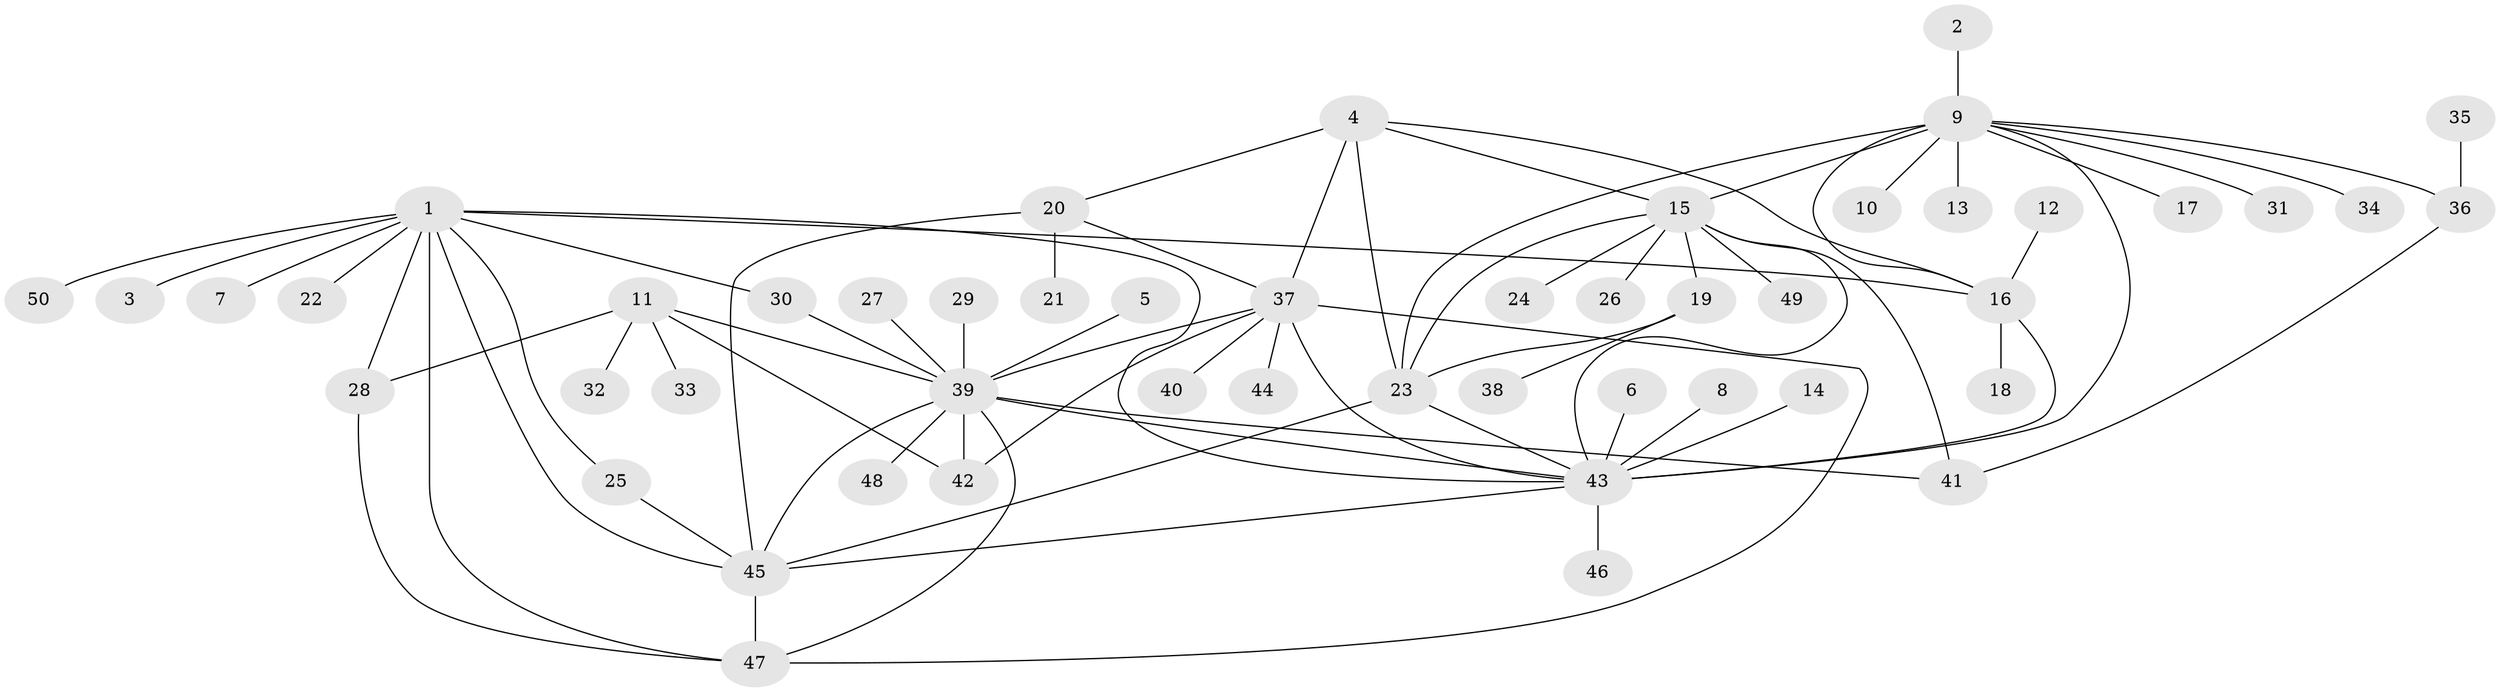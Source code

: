 // original degree distribution, {13: 0.014084507042253521, 15: 0.014084507042253521, 8: 0.028169014084507043, 12: 0.04225352112676056, 1: 0.49295774647887325, 3: 0.11267605633802817, 2: 0.19718309859154928, 5: 0.014084507042253521, 7: 0.014084507042253521, 4: 0.04225352112676056, 9: 0.014084507042253521, 6: 0.014084507042253521}
// Generated by graph-tools (version 1.1) at 2025/36/03/04/25 23:36:54]
// undirected, 50 vertices, 75 edges
graph export_dot {
  node [color=gray90,style=filled];
  1;
  2;
  3;
  4;
  5;
  6;
  7;
  8;
  9;
  10;
  11;
  12;
  13;
  14;
  15;
  16;
  17;
  18;
  19;
  20;
  21;
  22;
  23;
  24;
  25;
  26;
  27;
  28;
  29;
  30;
  31;
  32;
  33;
  34;
  35;
  36;
  37;
  38;
  39;
  40;
  41;
  42;
  43;
  44;
  45;
  46;
  47;
  48;
  49;
  50;
  1 -- 3 [weight=1.0];
  1 -- 7 [weight=1.0];
  1 -- 16 [weight=1.0];
  1 -- 22 [weight=1.0];
  1 -- 25 [weight=1.0];
  1 -- 28 [weight=1.0];
  1 -- 30 [weight=1.0];
  1 -- 43 [weight=1.0];
  1 -- 45 [weight=1.0];
  1 -- 47 [weight=1.0];
  1 -- 50 [weight=1.0];
  2 -- 9 [weight=1.0];
  4 -- 15 [weight=1.0];
  4 -- 16 [weight=1.0];
  4 -- 20 [weight=1.0];
  4 -- 23 [weight=1.0];
  4 -- 37 [weight=1.0];
  5 -- 39 [weight=1.0];
  6 -- 43 [weight=1.0];
  8 -- 43 [weight=1.0];
  9 -- 10 [weight=1.0];
  9 -- 13 [weight=1.0];
  9 -- 15 [weight=1.0];
  9 -- 16 [weight=1.0];
  9 -- 17 [weight=1.0];
  9 -- 23 [weight=2.0];
  9 -- 31 [weight=1.0];
  9 -- 34 [weight=1.0];
  9 -- 36 [weight=1.0];
  9 -- 43 [weight=1.0];
  11 -- 28 [weight=1.0];
  11 -- 32 [weight=1.0];
  11 -- 33 [weight=1.0];
  11 -- 39 [weight=1.0];
  11 -- 42 [weight=1.0];
  12 -- 16 [weight=1.0];
  14 -- 43 [weight=1.0];
  15 -- 19 [weight=1.0];
  15 -- 23 [weight=1.0];
  15 -- 24 [weight=1.0];
  15 -- 26 [weight=1.0];
  15 -- 41 [weight=2.0];
  15 -- 43 [weight=1.0];
  15 -- 49 [weight=1.0];
  16 -- 18 [weight=1.0];
  16 -- 43 [weight=2.0];
  19 -- 23 [weight=1.0];
  19 -- 38 [weight=1.0];
  20 -- 21 [weight=1.0];
  20 -- 37 [weight=1.0];
  20 -- 45 [weight=2.0];
  23 -- 43 [weight=1.0];
  23 -- 45 [weight=1.0];
  25 -- 45 [weight=1.0];
  27 -- 39 [weight=1.0];
  28 -- 47 [weight=1.0];
  29 -- 39 [weight=1.0];
  30 -- 39 [weight=1.0];
  35 -- 36 [weight=1.0];
  36 -- 41 [weight=1.0];
  37 -- 39 [weight=1.0];
  37 -- 40 [weight=1.0];
  37 -- 42 [weight=1.0];
  37 -- 43 [weight=1.0];
  37 -- 44 [weight=1.0];
  37 -- 47 [weight=1.0];
  39 -- 41 [weight=1.0];
  39 -- 42 [weight=1.0];
  39 -- 43 [weight=1.0];
  39 -- 45 [weight=1.0];
  39 -- 47 [weight=1.0];
  39 -- 48 [weight=1.0];
  43 -- 45 [weight=1.0];
  43 -- 46 [weight=1.0];
  45 -- 47 [weight=1.0];
}
